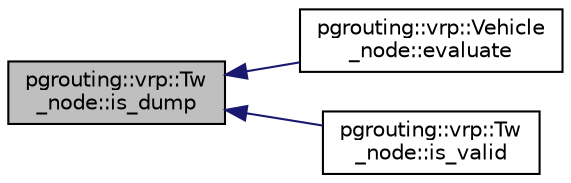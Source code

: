 digraph "pgrouting::vrp::Tw_node::is_dump"
{
  edge [fontname="Helvetica",fontsize="10",labelfontname="Helvetica",labelfontsize="10"];
  node [fontname="Helvetica",fontsize="10",shape=record];
  rankdir="LR";
  Node305 [label="pgrouting::vrp::Tw\l_node::is_dump",height=0.2,width=0.4,color="black", fillcolor="grey75", style="filled", fontcolor="black"];
  Node305 -> Node306 [dir="back",color="midnightblue",fontsize="10",style="solid",fontname="Helvetica"];
  Node306 [label="pgrouting::vrp::Vehicle\l_node::evaluate",height=0.2,width=0.4,color="black", fillcolor="white", style="filled",URL="$classpgrouting_1_1vrp_1_1Vehicle__node.html#ae31aa1d703cda83218f673c0a9a21340"];
  Node305 -> Node307 [dir="back",color="midnightblue",fontsize="10",style="solid",fontname="Helvetica"];
  Node307 [label="pgrouting::vrp::Tw\l_node::is_valid",height=0.2,width=0.4,color="black", fillcolor="white", style="filled",URL="$classpgrouting_1_1vrp_1_1Tw__node.html#af2bd2274eae6e957d8054af1d6d55e8a"];
}

